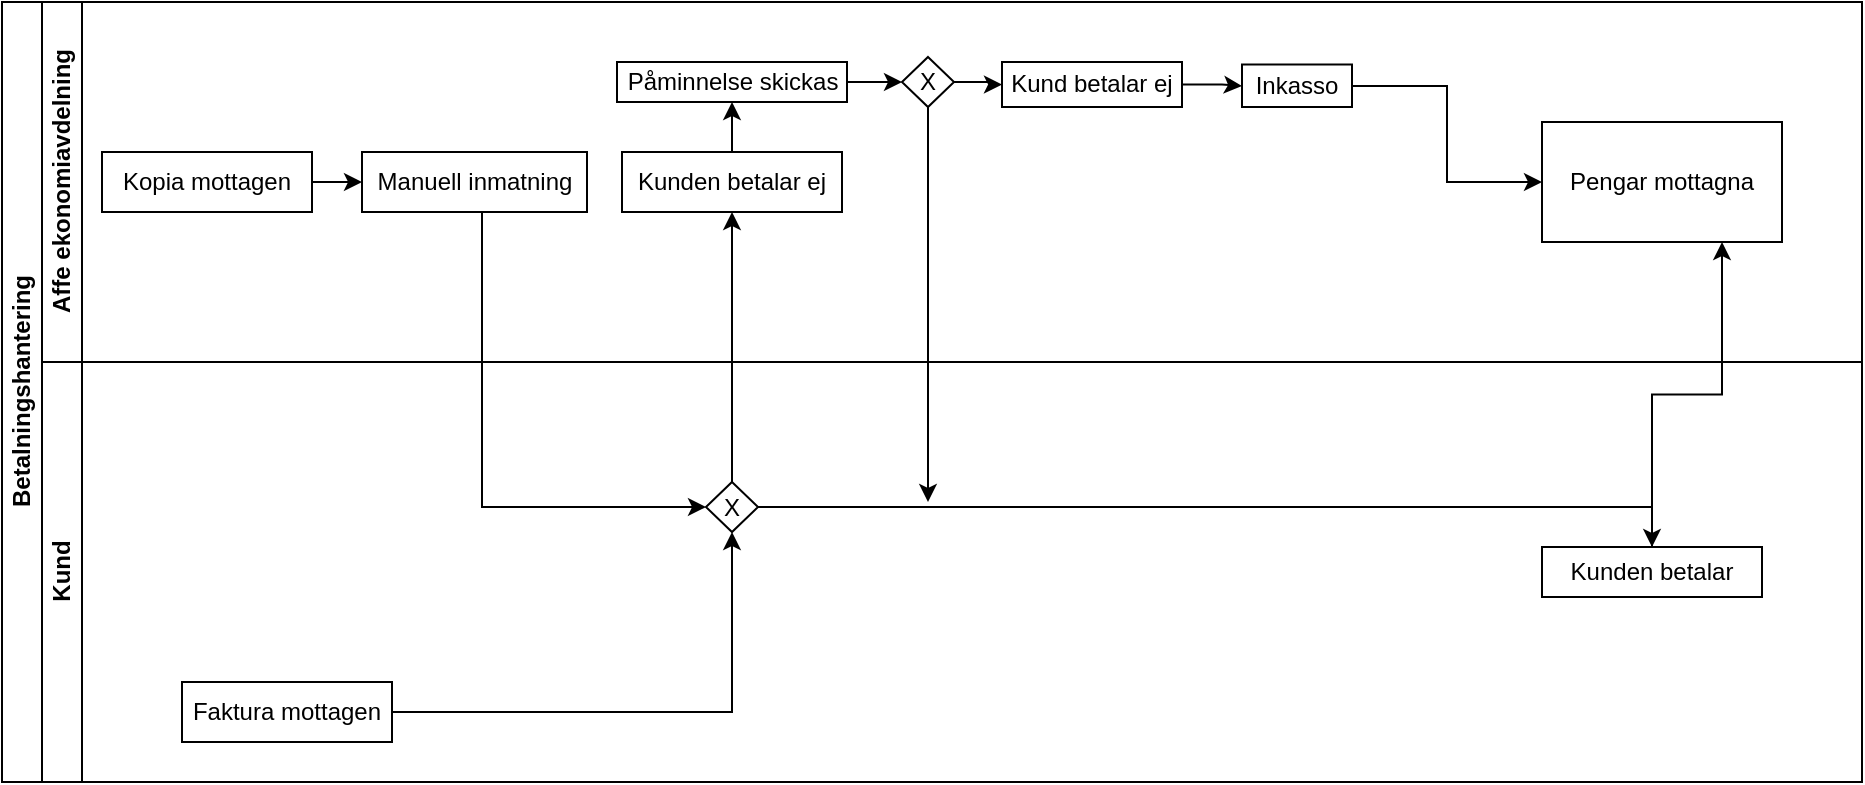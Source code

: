 <mxfile version="24.7.17">
  <diagram id="prtHgNgQTEPvFCAcTncT" name="Page-1">
    <mxGraphModel dx="1283" dy="824" grid="1" gridSize="10" guides="1" tooltips="1" connect="1" arrows="1" fold="1" page="1" pageScale="1" pageWidth="827" pageHeight="1169" math="0" shadow="0">
      <root>
        <mxCell id="0" />
        <mxCell id="1" parent="0" />
        <mxCell id="dNxyNK7c78bLwvsdeMH5-19" value="Betalningshantering" style="swimlane;html=1;childLayout=stackLayout;resizeParent=1;resizeParentMax=0;horizontal=0;startSize=20;horizontalStack=0;" parent="1" vertex="1">
          <mxGeometry x="120" y="120" width="930" height="390" as="geometry" />
        </mxCell>
        <mxCell id="dNxyNK7c78bLwvsdeMH5-20" value="Affe ekonomiavdelning" style="swimlane;html=1;startSize=20;horizontal=0;" parent="dNxyNK7c78bLwvsdeMH5-19" vertex="1">
          <mxGeometry x="20" width="910" height="180" as="geometry" />
        </mxCell>
        <mxCell id="DaRO8JVdlsILgHvT_ih7-13" value="" style="edgeStyle=orthogonalEdgeStyle;rounded=0;orthogonalLoop=1;jettySize=auto;html=1;" parent="dNxyNK7c78bLwvsdeMH5-20" source="DaRO8JVdlsILgHvT_ih7-11" target="DaRO8JVdlsILgHvT_ih7-12" edge="1">
          <mxGeometry relative="1" as="geometry" />
        </mxCell>
        <mxCell id="DaRO8JVdlsILgHvT_ih7-11" value="Kopia mottagen" style="rounded=0;whiteSpace=wrap;html=1;" parent="dNxyNK7c78bLwvsdeMH5-20" vertex="1">
          <mxGeometry x="30" y="75" width="105" height="30" as="geometry" />
        </mxCell>
        <mxCell id="DaRO8JVdlsILgHvT_ih7-12" value="Manuell inmatning" style="whiteSpace=wrap;html=1;rounded=0;" parent="dNxyNK7c78bLwvsdeMH5-20" vertex="1">
          <mxGeometry x="160" y="75" width="112.5" height="30" as="geometry" />
        </mxCell>
        <mxCell id="DaRO8JVdlsILgHvT_ih7-21" value="Pengar mottagna" style="rounded=0;whiteSpace=wrap;html=1;" parent="dNxyNK7c78bLwvsdeMH5-20" vertex="1">
          <mxGeometry x="750" y="60" width="120" height="60" as="geometry" />
        </mxCell>
        <mxCell id="DaRO8JVdlsILgHvT_ih7-34" value="" style="edgeStyle=orthogonalEdgeStyle;rounded=0;orthogonalLoop=1;jettySize=auto;html=1;" parent="dNxyNK7c78bLwvsdeMH5-20" source="DaRO8JVdlsILgHvT_ih7-23" target="DaRO8JVdlsILgHvT_ih7-33" edge="1">
          <mxGeometry relative="1" as="geometry" />
        </mxCell>
        <mxCell id="DaRO8JVdlsILgHvT_ih7-23" value="Kunden betalar ej" style="whiteSpace=wrap;html=1;" parent="dNxyNK7c78bLwvsdeMH5-20" vertex="1">
          <mxGeometry x="290" y="75" width="110" height="30" as="geometry" />
        </mxCell>
        <mxCell id="DaRO8JVdlsILgHvT_ih7-36" value="" style="edgeStyle=orthogonalEdgeStyle;rounded=0;orthogonalLoop=1;jettySize=auto;html=1;" parent="dNxyNK7c78bLwvsdeMH5-20" source="DaRO8JVdlsILgHvT_ih7-33" target="DaRO8JVdlsILgHvT_ih7-35" edge="1">
          <mxGeometry relative="1" as="geometry" />
        </mxCell>
        <mxCell id="DaRO8JVdlsILgHvT_ih7-33" value="Påminnelse skickas" style="whiteSpace=wrap;html=1;" parent="dNxyNK7c78bLwvsdeMH5-20" vertex="1">
          <mxGeometry x="287.5" y="30" width="115" height="20" as="geometry" />
        </mxCell>
        <mxCell id="DaRO8JVdlsILgHvT_ih7-38" value="" style="edgeStyle=orthogonalEdgeStyle;rounded=0;orthogonalLoop=1;jettySize=auto;html=1;" parent="dNxyNK7c78bLwvsdeMH5-20" source="DaRO8JVdlsILgHvT_ih7-35" target="DaRO8JVdlsILgHvT_ih7-37" edge="1">
          <mxGeometry relative="1" as="geometry" />
        </mxCell>
        <mxCell id="DaRO8JVdlsILgHvT_ih7-50" style="edgeStyle=orthogonalEdgeStyle;rounded=0;orthogonalLoop=1;jettySize=auto;html=1;" parent="dNxyNK7c78bLwvsdeMH5-20" source="DaRO8JVdlsILgHvT_ih7-35" edge="1">
          <mxGeometry relative="1" as="geometry">
            <mxPoint x="443.0" y="250.0" as="targetPoint" />
          </mxGeometry>
        </mxCell>
        <mxCell id="DaRO8JVdlsILgHvT_ih7-35" value="X" style="rhombus;whiteSpace=wrap;html=1;" parent="dNxyNK7c78bLwvsdeMH5-20" vertex="1">
          <mxGeometry x="430" y="27.5" width="26" height="25" as="geometry" />
        </mxCell>
        <mxCell id="DaRO8JVdlsILgHvT_ih7-52" value="" style="edgeStyle=orthogonalEdgeStyle;rounded=0;orthogonalLoop=1;jettySize=auto;html=1;" parent="dNxyNK7c78bLwvsdeMH5-20" source="DaRO8JVdlsILgHvT_ih7-37" target="DaRO8JVdlsILgHvT_ih7-51" edge="1">
          <mxGeometry relative="1" as="geometry" />
        </mxCell>
        <mxCell id="DaRO8JVdlsILgHvT_ih7-37" value="Kund betalar ej" style="whiteSpace=wrap;html=1;" parent="dNxyNK7c78bLwvsdeMH5-20" vertex="1">
          <mxGeometry x="480" y="30" width="90" height="22.5" as="geometry" />
        </mxCell>
        <mxCell id="DaRO8JVdlsILgHvT_ih7-53" style="edgeStyle=orthogonalEdgeStyle;rounded=0;orthogonalLoop=1;jettySize=auto;html=1;entryX=0;entryY=0.5;entryDx=0;entryDy=0;" parent="dNxyNK7c78bLwvsdeMH5-20" source="DaRO8JVdlsILgHvT_ih7-51" target="DaRO8JVdlsILgHvT_ih7-21" edge="1">
          <mxGeometry relative="1" as="geometry" />
        </mxCell>
        <mxCell id="DaRO8JVdlsILgHvT_ih7-51" value="Inkasso" style="whiteSpace=wrap;html=1;" parent="dNxyNK7c78bLwvsdeMH5-20" vertex="1">
          <mxGeometry x="600" y="31.25" width="55" height="21.25" as="geometry" />
        </mxCell>
        <mxCell id="DaRO8JVdlsILgHvT_ih7-22" style="edgeStyle=orthogonalEdgeStyle;rounded=0;orthogonalLoop=1;jettySize=auto;html=1;entryX=0.75;entryY=1;entryDx=0;entryDy=0;" parent="dNxyNK7c78bLwvsdeMH5-19" source="DaRO8JVdlsILgHvT_ih7-19" target="DaRO8JVdlsILgHvT_ih7-21" edge="1">
          <mxGeometry relative="1" as="geometry" />
        </mxCell>
        <mxCell id="DaRO8JVdlsILgHvT_ih7-24" value="" style="edgeStyle=orthogonalEdgeStyle;rounded=0;orthogonalLoop=1;jettySize=auto;html=1;" parent="dNxyNK7c78bLwvsdeMH5-19" source="DaRO8JVdlsILgHvT_ih7-14" target="DaRO8JVdlsILgHvT_ih7-23" edge="1">
          <mxGeometry relative="1" as="geometry" />
        </mxCell>
        <mxCell id="dNxyNK7c78bLwvsdeMH5-21" value="Kund" style="swimlane;html=1;startSize=20;horizontal=0;" parent="dNxyNK7c78bLwvsdeMH5-19" vertex="1">
          <mxGeometry x="20" y="180" width="910" height="210" as="geometry" />
        </mxCell>
        <mxCell id="DaRO8JVdlsILgHvT_ih7-29" style="edgeStyle=orthogonalEdgeStyle;rounded=0;orthogonalLoop=1;jettySize=auto;html=1;entryX=0.5;entryY=1;entryDx=0;entryDy=0;" parent="dNxyNK7c78bLwvsdeMH5-21" source="DaRO8JVdlsILgHvT_ih7-4" target="DaRO8JVdlsILgHvT_ih7-14" edge="1">
          <mxGeometry relative="1" as="geometry" />
        </mxCell>
        <mxCell id="DaRO8JVdlsILgHvT_ih7-4" value="Faktura mottagen" style="rounded=0;whiteSpace=wrap;html=1;" parent="dNxyNK7c78bLwvsdeMH5-21" vertex="1">
          <mxGeometry x="70" y="160" width="105" height="30" as="geometry" />
        </mxCell>
        <mxCell id="DaRO8JVdlsILgHvT_ih7-20" value="" style="edgeStyle=orthogonalEdgeStyle;rounded=0;orthogonalLoop=1;jettySize=auto;html=1;" parent="dNxyNK7c78bLwvsdeMH5-21" source="DaRO8JVdlsILgHvT_ih7-14" target="DaRO8JVdlsILgHvT_ih7-19" edge="1">
          <mxGeometry relative="1" as="geometry" />
        </mxCell>
        <mxCell id="DaRO8JVdlsILgHvT_ih7-14" value="X" style="rhombus;whiteSpace=wrap;html=1;" parent="dNxyNK7c78bLwvsdeMH5-21" vertex="1">
          <mxGeometry x="332" y="60" width="26" height="25" as="geometry" />
        </mxCell>
        <mxCell id="DaRO8JVdlsILgHvT_ih7-19" value="Kunden betalar" style="whiteSpace=wrap;html=1;" parent="dNxyNK7c78bLwvsdeMH5-21" vertex="1">
          <mxGeometry x="750" y="92.5" width="110" height="25" as="geometry" />
        </mxCell>
        <mxCell id="DaRO8JVdlsILgHvT_ih7-32" style="edgeStyle=orthogonalEdgeStyle;rounded=0;orthogonalLoop=1;jettySize=auto;html=1;entryX=0;entryY=0.5;entryDx=0;entryDy=0;" parent="dNxyNK7c78bLwvsdeMH5-19" source="DaRO8JVdlsILgHvT_ih7-12" target="DaRO8JVdlsILgHvT_ih7-14" edge="1">
          <mxGeometry relative="1" as="geometry">
            <Array as="points">
              <mxPoint x="240" y="253" />
            </Array>
          </mxGeometry>
        </mxCell>
      </root>
    </mxGraphModel>
  </diagram>
</mxfile>
